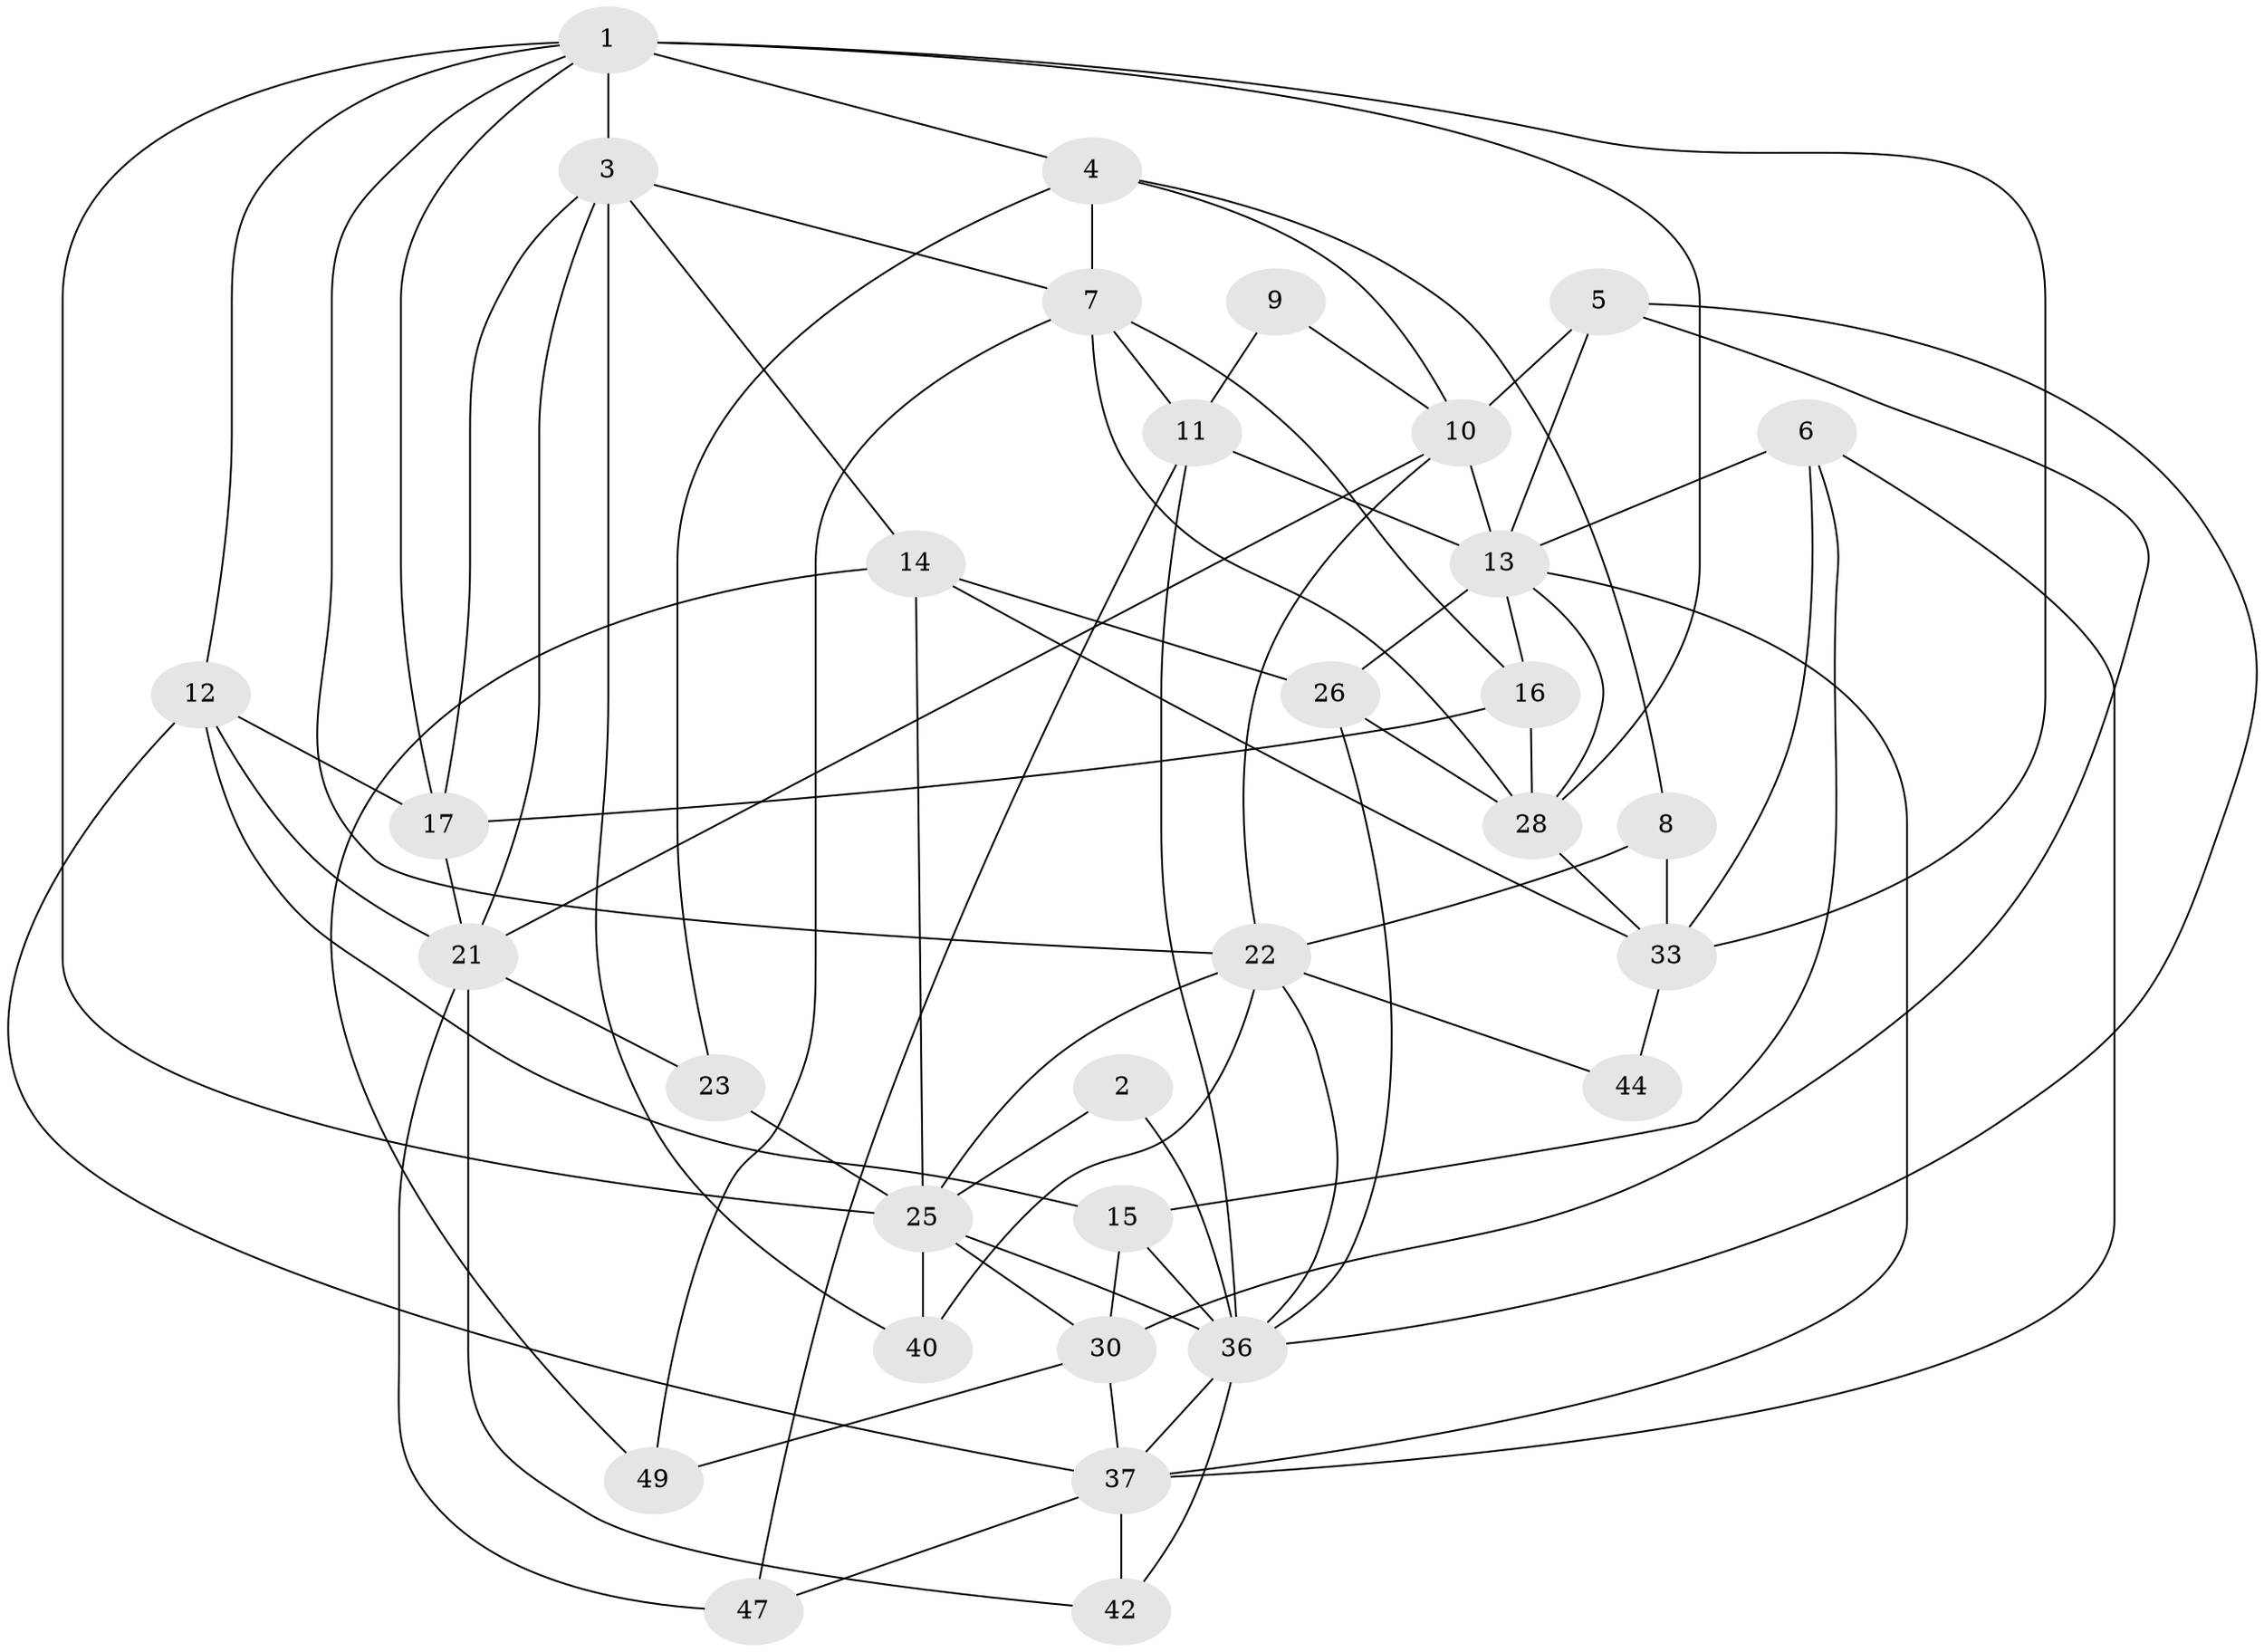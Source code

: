 // original degree distribution, {4: 0.2692307692307692, 2: 0.1346153846153846, 5: 0.17307692307692307, 3: 0.2692307692307692, 6: 0.11538461538461539, 8: 0.019230769230769232, 7: 0.019230769230769232}
// Generated by graph-tools (version 1.1) at 2025/42/03/06/25 10:42:01]
// undirected, 32 vertices, 79 edges
graph export_dot {
graph [start="1"]
  node [color=gray90,style=filled];
  1 [super="+31"];
  2;
  3 [super="+27"];
  4 [super="+19"];
  5 [super="+48"];
  6;
  7 [super="+18"];
  8;
  9;
  10 [super="+34"];
  11 [super="+41"];
  12 [super="+20"];
  13 [super="+39"];
  14 [super="+38"];
  15;
  16 [super="+32"];
  17 [super="+46"];
  21 [super="+24"];
  22 [super="+35"];
  23;
  25;
  26 [super="+43"];
  28 [super="+29"];
  30 [super="+52"];
  33 [super="+50"];
  36 [super="+45"];
  37 [super="+51"];
  40;
  42;
  44;
  47;
  49;
  1 -- 33 [weight=2];
  1 -- 12;
  1 -- 22;
  1 -- 17;
  1 -- 3;
  1 -- 4;
  1 -- 25;
  1 -- 28;
  2 -- 25;
  2 -- 36;
  3 -- 21;
  3 -- 7;
  3 -- 40;
  3 -- 14;
  3 -- 17;
  4 -- 23;
  4 -- 7;
  4 -- 8;
  4 -- 10;
  5 -- 13;
  5 -- 10;
  5 -- 36;
  5 -- 30;
  6 -- 15;
  6 -- 13;
  6 -- 33;
  6 -- 37;
  7 -- 16;
  7 -- 49;
  7 -- 11;
  7 -- 28;
  8 -- 22;
  8 -- 33;
  9 -- 10;
  9 -- 11;
  10 -- 13;
  10 -- 21;
  10 -- 22;
  11 -- 36;
  11 -- 13;
  11 -- 47;
  12 -- 21;
  12 -- 37;
  12 -- 15;
  12 -- 17;
  13 -- 26 [weight=3];
  13 -- 28;
  13 -- 37;
  13 -- 16;
  14 -- 49;
  14 -- 25;
  14 -- 26;
  14 -- 33;
  15 -- 30;
  15 -- 36;
  16 -- 17;
  16 -- 28;
  17 -- 21;
  21 -- 42;
  21 -- 23;
  21 -- 47;
  22 -- 25;
  22 -- 36;
  22 -- 40;
  22 -- 44;
  23 -- 25;
  25 -- 30;
  25 -- 40;
  25 -- 36;
  26 -- 36;
  26 -- 28;
  28 -- 33;
  30 -- 37;
  30 -- 49;
  33 -- 44;
  36 -- 42;
  36 -- 37;
  37 -- 47;
  37 -- 42;
}
